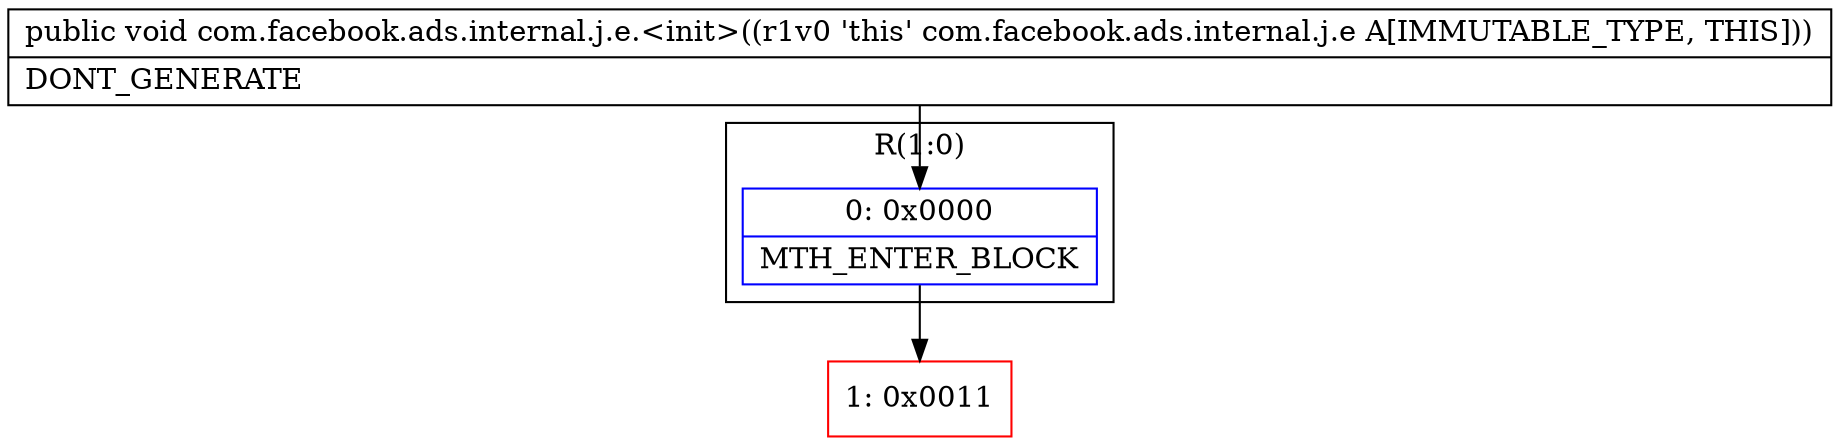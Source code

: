 digraph "CFG forcom.facebook.ads.internal.j.e.\<init\>()V" {
subgraph cluster_Region_1081472261 {
label = "R(1:0)";
node [shape=record,color=blue];
Node_0 [shape=record,label="{0\:\ 0x0000|MTH_ENTER_BLOCK\l}"];
}
Node_1 [shape=record,color=red,label="{1\:\ 0x0011}"];
MethodNode[shape=record,label="{public void com.facebook.ads.internal.j.e.\<init\>((r1v0 'this' com.facebook.ads.internal.j.e A[IMMUTABLE_TYPE, THIS]))  | DONT_GENERATE\l}"];
MethodNode -> Node_0;
Node_0 -> Node_1;
}

